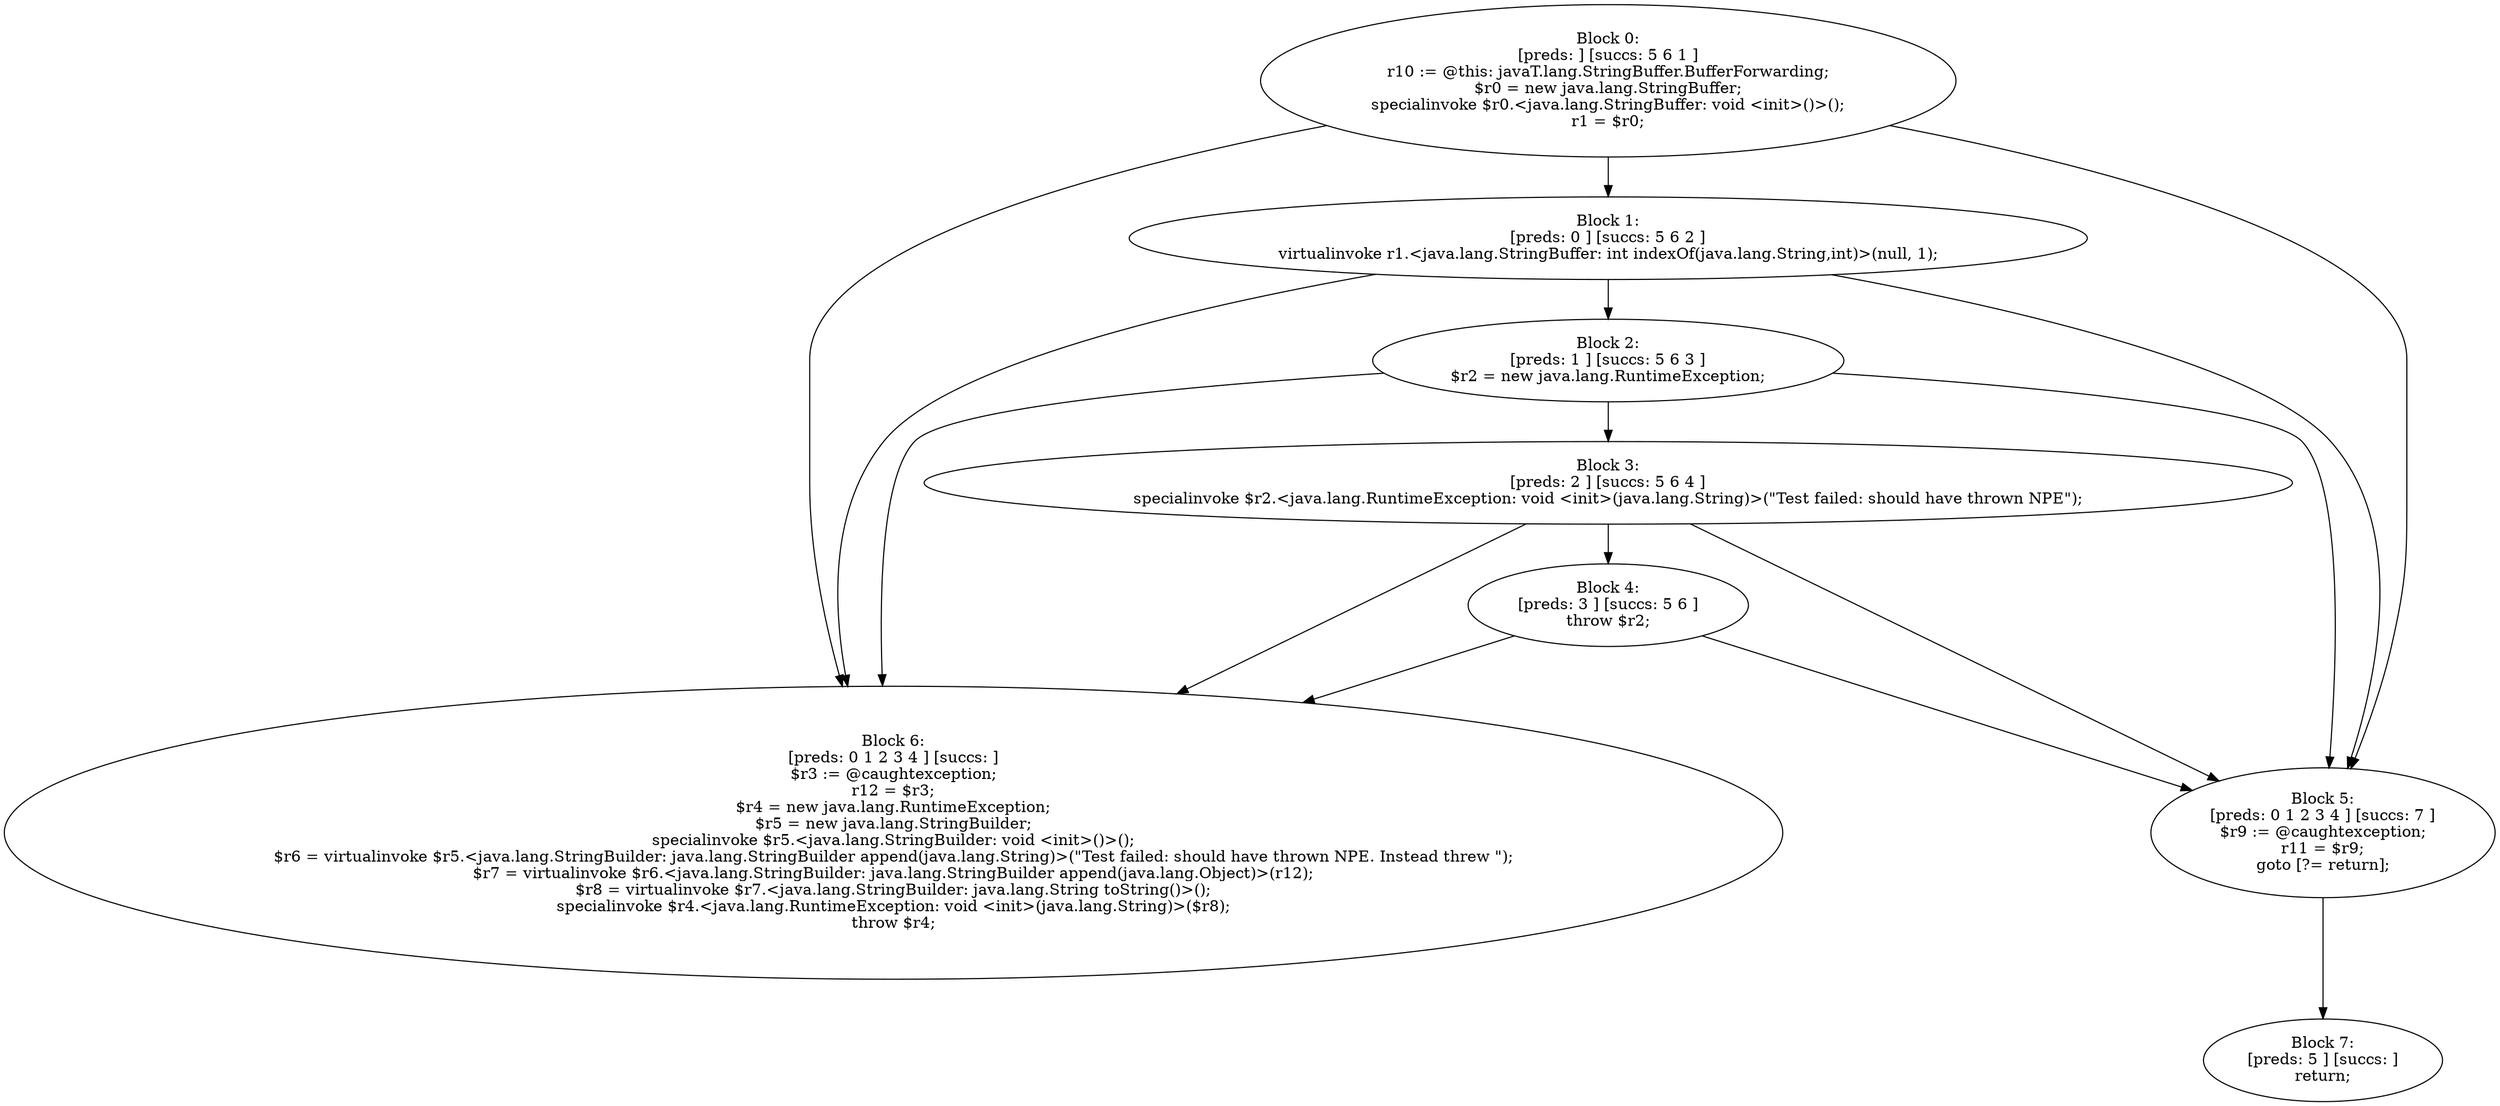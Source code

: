 digraph "unitGraph" {
    "Block 0:
[preds: ] [succs: 5 6 1 ]
r10 := @this: javaT.lang.StringBuffer.BufferForwarding;
$r0 = new java.lang.StringBuffer;
specialinvoke $r0.<java.lang.StringBuffer: void <init>()>();
r1 = $r0;
"
    "Block 1:
[preds: 0 ] [succs: 5 6 2 ]
virtualinvoke r1.<java.lang.StringBuffer: int indexOf(java.lang.String,int)>(null, 1);
"
    "Block 2:
[preds: 1 ] [succs: 5 6 3 ]
$r2 = new java.lang.RuntimeException;
"
    "Block 3:
[preds: 2 ] [succs: 5 6 4 ]
specialinvoke $r2.<java.lang.RuntimeException: void <init>(java.lang.String)>(\"Test failed: should have thrown NPE\");
"
    "Block 4:
[preds: 3 ] [succs: 5 6 ]
throw $r2;
"
    "Block 5:
[preds: 0 1 2 3 4 ] [succs: 7 ]
$r9 := @caughtexception;
r11 = $r9;
goto [?= return];
"
    "Block 6:
[preds: 0 1 2 3 4 ] [succs: ]
$r3 := @caughtexception;
r12 = $r3;
$r4 = new java.lang.RuntimeException;
$r5 = new java.lang.StringBuilder;
specialinvoke $r5.<java.lang.StringBuilder: void <init>()>();
$r6 = virtualinvoke $r5.<java.lang.StringBuilder: java.lang.StringBuilder append(java.lang.String)>(\"Test failed: should have thrown NPE. Instead threw \");
$r7 = virtualinvoke $r6.<java.lang.StringBuilder: java.lang.StringBuilder append(java.lang.Object)>(r12);
$r8 = virtualinvoke $r7.<java.lang.StringBuilder: java.lang.String toString()>();
specialinvoke $r4.<java.lang.RuntimeException: void <init>(java.lang.String)>($r8);
throw $r4;
"
    "Block 7:
[preds: 5 ] [succs: ]
return;
"
    "Block 0:
[preds: ] [succs: 5 6 1 ]
r10 := @this: javaT.lang.StringBuffer.BufferForwarding;
$r0 = new java.lang.StringBuffer;
specialinvoke $r0.<java.lang.StringBuffer: void <init>()>();
r1 = $r0;
"->"Block 5:
[preds: 0 1 2 3 4 ] [succs: 7 ]
$r9 := @caughtexception;
r11 = $r9;
goto [?= return];
";
    "Block 0:
[preds: ] [succs: 5 6 1 ]
r10 := @this: javaT.lang.StringBuffer.BufferForwarding;
$r0 = new java.lang.StringBuffer;
specialinvoke $r0.<java.lang.StringBuffer: void <init>()>();
r1 = $r0;
"->"Block 6:
[preds: 0 1 2 3 4 ] [succs: ]
$r3 := @caughtexception;
r12 = $r3;
$r4 = new java.lang.RuntimeException;
$r5 = new java.lang.StringBuilder;
specialinvoke $r5.<java.lang.StringBuilder: void <init>()>();
$r6 = virtualinvoke $r5.<java.lang.StringBuilder: java.lang.StringBuilder append(java.lang.String)>(\"Test failed: should have thrown NPE. Instead threw \");
$r7 = virtualinvoke $r6.<java.lang.StringBuilder: java.lang.StringBuilder append(java.lang.Object)>(r12);
$r8 = virtualinvoke $r7.<java.lang.StringBuilder: java.lang.String toString()>();
specialinvoke $r4.<java.lang.RuntimeException: void <init>(java.lang.String)>($r8);
throw $r4;
";
    "Block 0:
[preds: ] [succs: 5 6 1 ]
r10 := @this: javaT.lang.StringBuffer.BufferForwarding;
$r0 = new java.lang.StringBuffer;
specialinvoke $r0.<java.lang.StringBuffer: void <init>()>();
r1 = $r0;
"->"Block 1:
[preds: 0 ] [succs: 5 6 2 ]
virtualinvoke r1.<java.lang.StringBuffer: int indexOf(java.lang.String,int)>(null, 1);
";
    "Block 1:
[preds: 0 ] [succs: 5 6 2 ]
virtualinvoke r1.<java.lang.StringBuffer: int indexOf(java.lang.String,int)>(null, 1);
"->"Block 5:
[preds: 0 1 2 3 4 ] [succs: 7 ]
$r9 := @caughtexception;
r11 = $r9;
goto [?= return];
";
    "Block 1:
[preds: 0 ] [succs: 5 6 2 ]
virtualinvoke r1.<java.lang.StringBuffer: int indexOf(java.lang.String,int)>(null, 1);
"->"Block 6:
[preds: 0 1 2 3 4 ] [succs: ]
$r3 := @caughtexception;
r12 = $r3;
$r4 = new java.lang.RuntimeException;
$r5 = new java.lang.StringBuilder;
specialinvoke $r5.<java.lang.StringBuilder: void <init>()>();
$r6 = virtualinvoke $r5.<java.lang.StringBuilder: java.lang.StringBuilder append(java.lang.String)>(\"Test failed: should have thrown NPE. Instead threw \");
$r7 = virtualinvoke $r6.<java.lang.StringBuilder: java.lang.StringBuilder append(java.lang.Object)>(r12);
$r8 = virtualinvoke $r7.<java.lang.StringBuilder: java.lang.String toString()>();
specialinvoke $r4.<java.lang.RuntimeException: void <init>(java.lang.String)>($r8);
throw $r4;
";
    "Block 1:
[preds: 0 ] [succs: 5 6 2 ]
virtualinvoke r1.<java.lang.StringBuffer: int indexOf(java.lang.String,int)>(null, 1);
"->"Block 2:
[preds: 1 ] [succs: 5 6 3 ]
$r2 = new java.lang.RuntimeException;
";
    "Block 2:
[preds: 1 ] [succs: 5 6 3 ]
$r2 = new java.lang.RuntimeException;
"->"Block 5:
[preds: 0 1 2 3 4 ] [succs: 7 ]
$r9 := @caughtexception;
r11 = $r9;
goto [?= return];
";
    "Block 2:
[preds: 1 ] [succs: 5 6 3 ]
$r2 = new java.lang.RuntimeException;
"->"Block 6:
[preds: 0 1 2 3 4 ] [succs: ]
$r3 := @caughtexception;
r12 = $r3;
$r4 = new java.lang.RuntimeException;
$r5 = new java.lang.StringBuilder;
specialinvoke $r5.<java.lang.StringBuilder: void <init>()>();
$r6 = virtualinvoke $r5.<java.lang.StringBuilder: java.lang.StringBuilder append(java.lang.String)>(\"Test failed: should have thrown NPE. Instead threw \");
$r7 = virtualinvoke $r6.<java.lang.StringBuilder: java.lang.StringBuilder append(java.lang.Object)>(r12);
$r8 = virtualinvoke $r7.<java.lang.StringBuilder: java.lang.String toString()>();
specialinvoke $r4.<java.lang.RuntimeException: void <init>(java.lang.String)>($r8);
throw $r4;
";
    "Block 2:
[preds: 1 ] [succs: 5 6 3 ]
$r2 = new java.lang.RuntimeException;
"->"Block 3:
[preds: 2 ] [succs: 5 6 4 ]
specialinvoke $r2.<java.lang.RuntimeException: void <init>(java.lang.String)>(\"Test failed: should have thrown NPE\");
";
    "Block 3:
[preds: 2 ] [succs: 5 6 4 ]
specialinvoke $r2.<java.lang.RuntimeException: void <init>(java.lang.String)>(\"Test failed: should have thrown NPE\");
"->"Block 5:
[preds: 0 1 2 3 4 ] [succs: 7 ]
$r9 := @caughtexception;
r11 = $r9;
goto [?= return];
";
    "Block 3:
[preds: 2 ] [succs: 5 6 4 ]
specialinvoke $r2.<java.lang.RuntimeException: void <init>(java.lang.String)>(\"Test failed: should have thrown NPE\");
"->"Block 6:
[preds: 0 1 2 3 4 ] [succs: ]
$r3 := @caughtexception;
r12 = $r3;
$r4 = new java.lang.RuntimeException;
$r5 = new java.lang.StringBuilder;
specialinvoke $r5.<java.lang.StringBuilder: void <init>()>();
$r6 = virtualinvoke $r5.<java.lang.StringBuilder: java.lang.StringBuilder append(java.lang.String)>(\"Test failed: should have thrown NPE. Instead threw \");
$r7 = virtualinvoke $r6.<java.lang.StringBuilder: java.lang.StringBuilder append(java.lang.Object)>(r12);
$r8 = virtualinvoke $r7.<java.lang.StringBuilder: java.lang.String toString()>();
specialinvoke $r4.<java.lang.RuntimeException: void <init>(java.lang.String)>($r8);
throw $r4;
";
    "Block 3:
[preds: 2 ] [succs: 5 6 4 ]
specialinvoke $r2.<java.lang.RuntimeException: void <init>(java.lang.String)>(\"Test failed: should have thrown NPE\");
"->"Block 4:
[preds: 3 ] [succs: 5 6 ]
throw $r2;
";
    "Block 4:
[preds: 3 ] [succs: 5 6 ]
throw $r2;
"->"Block 5:
[preds: 0 1 2 3 4 ] [succs: 7 ]
$r9 := @caughtexception;
r11 = $r9;
goto [?= return];
";
    "Block 4:
[preds: 3 ] [succs: 5 6 ]
throw $r2;
"->"Block 6:
[preds: 0 1 2 3 4 ] [succs: ]
$r3 := @caughtexception;
r12 = $r3;
$r4 = new java.lang.RuntimeException;
$r5 = new java.lang.StringBuilder;
specialinvoke $r5.<java.lang.StringBuilder: void <init>()>();
$r6 = virtualinvoke $r5.<java.lang.StringBuilder: java.lang.StringBuilder append(java.lang.String)>(\"Test failed: should have thrown NPE. Instead threw \");
$r7 = virtualinvoke $r6.<java.lang.StringBuilder: java.lang.StringBuilder append(java.lang.Object)>(r12);
$r8 = virtualinvoke $r7.<java.lang.StringBuilder: java.lang.String toString()>();
specialinvoke $r4.<java.lang.RuntimeException: void <init>(java.lang.String)>($r8);
throw $r4;
";
    "Block 5:
[preds: 0 1 2 3 4 ] [succs: 7 ]
$r9 := @caughtexception;
r11 = $r9;
goto [?= return];
"->"Block 7:
[preds: 5 ] [succs: ]
return;
";
}
